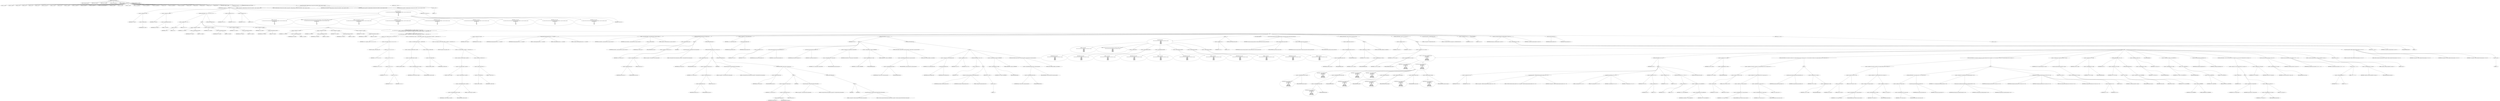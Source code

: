 digraph hostapd_notif_assoc {  
"1000131" [label = "(METHOD,hostapd_notif_assoc)" ]
"1000132" [label = "(PARAM,hostapd_data *hapd)" ]
"1000133" [label = "(PARAM,const u8 *addr)" ]
"1000134" [label = "(PARAM,const u8 *req_ies)" ]
"1000135" [label = "(PARAM,size_t req_ies_len)" ]
"1000136" [label = "(PARAM,int reassoc)" ]
"1000137" [label = "(BLOCK,,)" ]
"1000138" [label = "(LOCAL,v8: __int64)" ]
"1000139" [label = "(LOCAL,v9: __int64)" ]
"1000140" [label = "(LOCAL,v12: u8)" ]
"1000141" [label = "(LOCAL,v13: u8)" ]
"1000142" [label = "(LOCAL,v14: u8)" ]
"1000143" [label = "(LOCAL,v15: u8)" ]
"1000144" [label = "(LOCAL,v16: const u8 *)" ]
"1000145" [label = "(LOCAL,v17: size_t)" ]
"1000146" [label = "(LOCAL,v18: int)" ]
"1000147" [label = "(LOCAL,v19: __int64)" ]
"1000148" [label = "(LOCAL,v21: sta_info *)" ]
"1000149" [label = "(LOCAL,v22: sta_info *)" ]
"1000150" [label = "(LOCAL,v23: sta_info *)" ]
"1000151" [label = "(LOCAL,v24: wpa_state_machine *)" ]
"1000152" [label = "(LOCAL,v25: __int64)" ]
"1000153" [label = "(LOCAL,v26: __int64)" ]
"1000154" [label = "(LOCAL,v27: __int64)" ]
"1000155" [label = "(LOCAL,v28: unsigned int)" ]
"1000156" [label = "(LOCAL,v29: unsigned int)" ]
"1000157" [label = "(LOCAL,v30: unsigned int)" ]
"1000158" [label = "(LOCAL,v31: int)" ]
"1000159" [label = "(LOCAL,v32: unsigned int)" ]
"1000160" [label = "(LOCAL,v33: wpa_event)" ]
"1000161" [label = "(LOCAL,v34: u32)" ]
"1000162" [label = "(LOCAL,v35: int)" ]
"1000163" [label = "(LOCAL,v36: u32)" ]
"1000164" [label = "(LOCAL,v37: u8 *)" ]
"1000165" [label = "(LOCAL,v38: int)" ]
"1000166" [label = "(LOCAL,elems: ieee802_11_elems)" ]
"1000167" [label = "(LOCAL,eid: u8 [ 1112 ])" ]
"1000168" [label = "(CONTROL_STRUCTURE,if ( addr ),if ( addr ))" ]
"1000169" [label = "(IDENTIFIER,addr,if ( addr ))" ]
"1000170" [label = "(BLOCK,,)" ]
"1000171" [label = "(<operator>.assignment,v8 = *addr)" ]
"1000172" [label = "(IDENTIFIER,v8,v8 = *addr)" ]
"1000173" [label = "(<operator>.indirection,*addr)" ]
"1000174" [label = "(IDENTIFIER,addr,v8 = *addr)" ]
"1000175" [label = "(<operator>.assignment,v9 = addr[1])" ]
"1000176" [label = "(IDENTIFIER,v9,v9 = addr[1])" ]
"1000177" [label = "(<operator>.indirectIndexAccess,addr[1])" ]
"1000178" [label = "(IDENTIFIER,addr,v9 = addr[1])" ]
"1000179" [label = "(LITERAL,1,v9 = addr[1])" ]
"1000180" [label = "(CONTROL_STRUCTURE,if ( (v8 & 1) != 0 ),if ( (v8 & 1) != 0 ))" ]
"1000181" [label = "(<operator>.notEquals,(v8 & 1) != 0)" ]
"1000182" [label = "(<operator>.and,v8 & 1)" ]
"1000183" [label = "(IDENTIFIER,v8,v8 & 1)" ]
"1000184" [label = "(LITERAL,1,v8 & 1)" ]
"1000185" [label = "(LITERAL,0,(v8 & 1) != 0)" ]
"1000186" [label = "(BLOCK,,)" ]
"1000187" [label = "(<operator>.assignment,v12 = addr[2])" ]
"1000188" [label = "(IDENTIFIER,v12,v12 = addr[2])" ]
"1000189" [label = "(<operator>.indirectIndexAccess,addr[2])" ]
"1000190" [label = "(IDENTIFIER,addr,v12 = addr[2])" ]
"1000191" [label = "(LITERAL,2,v12 = addr[2])" ]
"1000192" [label = "(<operator>.assignment,v13 = addr[3])" ]
"1000193" [label = "(IDENTIFIER,v13,v13 = addr[3])" ]
"1000194" [label = "(<operator>.indirectIndexAccess,addr[3])" ]
"1000195" [label = "(IDENTIFIER,addr,v13 = addr[3])" ]
"1000196" [label = "(LITERAL,3,v13 = addr[3])" ]
"1000197" [label = "(<operator>.assignment,v14 = addr[4])" ]
"1000198" [label = "(IDENTIFIER,v14,v14 = addr[4])" ]
"1000199" [label = "(<operator>.indirectIndexAccess,addr[4])" ]
"1000200" [label = "(IDENTIFIER,addr,v14 = addr[4])" ]
"1000201" [label = "(LITERAL,4,v14 = addr[4])" ]
"1000202" [label = "(<operator>.assignment,v15 = addr[5])" ]
"1000203" [label = "(IDENTIFIER,v15,v15 = addr[5])" ]
"1000204" [label = "(<operator>.indirectIndexAccess,addr[5])" ]
"1000205" [label = "(IDENTIFIER,addr,v15 = addr[5])" ]
"1000206" [label = "(LITERAL,5,v15 = addr[5])" ]
"1000207" [label = "(CONTROL_STRUCTURE,else,else)" ]
"1000208" [label = "(BLOCK,,)" ]
"1000209" [label = "(<operator>.assignment,v12 = addr[2])" ]
"1000210" [label = "(IDENTIFIER,v12,v12 = addr[2])" ]
"1000211" [label = "(<operator>.indirectIndexAccess,addr[2])" ]
"1000212" [label = "(IDENTIFIER,addr,v12 = addr[2])" ]
"1000213" [label = "(LITERAL,2,v12 = addr[2])" ]
"1000214" [label = "(<operator>.assignment,v13 = addr[3])" ]
"1000215" [label = "(IDENTIFIER,v13,v13 = addr[3])" ]
"1000216" [label = "(<operator>.indirectIndexAccess,addr[3])" ]
"1000217" [label = "(IDENTIFIER,addr,v13 = addr[3])" ]
"1000218" [label = "(LITERAL,3,v13 = addr[3])" ]
"1000219" [label = "(<operator>.assignment,v14 = addr[4])" ]
"1000220" [label = "(IDENTIFIER,v14,v14 = addr[4])" ]
"1000221" [label = "(<operator>.indirectIndexAccess,addr[4])" ]
"1000222" [label = "(IDENTIFIER,addr,v14 = addr[4])" ]
"1000223" [label = "(LITERAL,4,v14 = addr[4])" ]
"1000224" [label = "(<operator>.assignment,v15 = addr[5])" ]
"1000225" [label = "(IDENTIFIER,v15,v15 = addr[5])" ]
"1000226" [label = "(<operator>.indirectIndexAccess,addr[5])" ]
"1000227" [label = "(IDENTIFIER,addr,v15 = addr[5])" ]
"1000228" [label = "(LITERAL,5,v15 = addr[5])" ]
"1000229" [label = "(CONTROL_STRUCTURE,if ( v15 | (unsigned __int8)(v14 | v8 | v9 | v13 | v12)\n        && *(_DWORD *)hapd->own_addr ^ *(_DWORD *)addr | (unsigned __int16)(*(_WORD *)&hapd->own_addr[4] ^ *((_WORD *)addr + 2)) ),if ( v15 | (unsigned __int8)(v14 | v8 | v9 | v13 | v12)\n        && *(_DWORD *)hapd->own_addr ^ *(_DWORD *)addr | (unsigned __int16)(*(_WORD *)&hapd->own_addr[4] ^ *((_WORD *)addr + 2)) ))" ]
"1000230" [label = "(<operator>.logicalAnd,v15 | (unsigned __int8)(v14 | v8 | v9 | v13 | v12)\n        && *(_DWORD *)hapd->own_addr ^ *(_DWORD *)addr | (unsigned __int16)(*(_WORD *)&hapd->own_addr[4] ^ *((_WORD *)addr + 2)))" ]
"1000231" [label = "(<operator>.or,v15 | (unsigned __int8)(v14 | v8 | v9 | v13 | v12))" ]
"1000232" [label = "(IDENTIFIER,v15,v15 | (unsigned __int8)(v14 | v8 | v9 | v13 | v12))" ]
"1000233" [label = "(<operator>.cast,(unsigned __int8)(v14 | v8 | v9 | v13 | v12))" ]
"1000234" [label = "(UNKNOWN,unsigned __int8,unsigned __int8)" ]
"1000235" [label = "(<operator>.or,v14 | v8 | v9 | v13 | v12)" ]
"1000236" [label = "(IDENTIFIER,v14,v14 | v8 | v9 | v13 | v12)" ]
"1000237" [label = "(<operator>.or,v8 | v9 | v13 | v12)" ]
"1000238" [label = "(IDENTIFIER,v8,v8 | v9 | v13 | v12)" ]
"1000239" [label = "(<operator>.or,v9 | v13 | v12)" ]
"1000240" [label = "(IDENTIFIER,v9,v9 | v13 | v12)" ]
"1000241" [label = "(<operator>.or,v13 | v12)" ]
"1000242" [label = "(IDENTIFIER,v13,v13 | v12)" ]
"1000243" [label = "(IDENTIFIER,v12,v13 | v12)" ]
"1000244" [label = "(<operator>.or,*(_DWORD *)hapd->own_addr ^ *(_DWORD *)addr | (unsigned __int16)(*(_WORD *)&hapd->own_addr[4] ^ *((_WORD *)addr + 2)))" ]
"1000245" [label = "(<operator>.or,*(_DWORD *)hapd->own_addr ^ *(_DWORD *)addr)" ]
"1000246" [label = "(<operator>.indirection,*(_DWORD *)hapd->own_addr)" ]
"1000247" [label = "(<operator>.cast,(_DWORD *)hapd->own_addr)" ]
"1000248" [label = "(UNKNOWN,_DWORD *,_DWORD *)" ]
"1000249" [label = "(<operator>.indirectFieldAccess,hapd->own_addr)" ]
"1000250" [label = "(IDENTIFIER,hapd,(_DWORD *)hapd->own_addr)" ]
"1000251" [label = "(FIELD_IDENTIFIER,own_addr,own_addr)" ]
"1000252" [label = "(<operator>.indirection,*(_DWORD *)addr)" ]
"1000253" [label = "(<operator>.cast,(_DWORD *)addr)" ]
"1000254" [label = "(UNKNOWN,_DWORD *,_DWORD *)" ]
"1000255" [label = "(IDENTIFIER,addr,(_DWORD *)addr)" ]
"1000256" [label = "(<operator>.cast,(unsigned __int16)(*(_WORD *)&hapd->own_addr[4] ^ *((_WORD *)addr + 2)))" ]
"1000257" [label = "(UNKNOWN,unsigned __int16,unsigned __int16)" ]
"1000258" [label = "(<operator>.or,*(_WORD *)&hapd->own_addr[4] ^ *((_WORD *)addr + 2))" ]
"1000259" [label = "(<operator>.indirection,*(_WORD *)&hapd->own_addr[4])" ]
"1000260" [label = "(<operator>.cast,(_WORD *)&hapd->own_addr[4])" ]
"1000261" [label = "(UNKNOWN,_WORD *,_WORD *)" ]
"1000262" [label = "(<operator>.addressOf,&hapd->own_addr[4])" ]
"1000263" [label = "(<operator>.indirectIndexAccess,hapd->own_addr[4])" ]
"1000264" [label = "(<operator>.indirectFieldAccess,hapd->own_addr)" ]
"1000265" [label = "(IDENTIFIER,hapd,(_WORD *)&hapd->own_addr[4])" ]
"1000266" [label = "(FIELD_IDENTIFIER,own_addr,own_addr)" ]
"1000267" [label = "(LITERAL,4,(_WORD *)&hapd->own_addr[4])" ]
"1000268" [label = "(<operator>.indirection,*((_WORD *)addr + 2))" ]
"1000269" [label = "(<operator>.addition,(_WORD *)addr + 2)" ]
"1000270" [label = "(<operator>.cast,(_WORD *)addr)" ]
"1000271" [label = "(UNKNOWN,_WORD *,_WORD *)" ]
"1000272" [label = "(IDENTIFIER,addr,(_WORD *)addr)" ]
"1000273" [label = "(LITERAL,2,(_WORD *)addr + 2)" ]
"1000274" [label = "(BLOCK,,)" ]
"1000275" [label = "(<operator>.assignment,v38 = reassoc)" ]
"1000276" [label = "(IDENTIFIER,v38,v38 = reassoc)" ]
"1000277" [label = "(IDENTIFIER,reassoc,v38 = reassoc)" ]
"1000278" [label = "(hostapd_logger,hostapd_logger(hapd, addr, 1u, 2, \"associated\"))" ]
"1000279" [label = "(IDENTIFIER,hapd,hostapd_logger(hapd, addr, 1u, 2, \"associated\"))" ]
"1000280" [label = "(IDENTIFIER,addr,hostapd_logger(hapd, addr, 1u, 2, \"associated\"))" ]
"1000281" [label = "(LITERAL,1u,hostapd_logger(hapd, addr, 1u, 2, \"associated\"))" ]
"1000282" [label = "(LITERAL,2,hostapd_logger(hapd, addr, 1u, 2, \"associated\"))" ]
"1000283" [label = "(LITERAL,\"associated\",hostapd_logger(hapd, addr, 1u, 2, \"associated\"))" ]
"1000284" [label = "(ieee802_11_parse_elems,ieee802_11_parse_elems(req_ies, req_ies_len, &elems, 0))" ]
"1000285" [label = "(IDENTIFIER,req_ies,ieee802_11_parse_elems(req_ies, req_ies_len, &elems, 0))" ]
"1000286" [label = "(IDENTIFIER,req_ies_len,ieee802_11_parse_elems(req_ies, req_ies_len, &elems, 0))" ]
"1000287" [label = "(<operator>.addressOf,&elems)" ]
"1000288" [label = "(IDENTIFIER,elems,ieee802_11_parse_elems(req_ies, req_ies_len, &elems, 0))" ]
"1000289" [label = "(LITERAL,0,ieee802_11_parse_elems(req_ies, req_ies_len, &elems, 0))" ]
"1000290" [label = "(CONTROL_STRUCTURE,if ( elems.wps_ie ),if ( elems.wps_ie ))" ]
"1000291" [label = "(<operator>.fieldAccess,elems.wps_ie)" ]
"1000292" [label = "(IDENTIFIER,elems,if ( elems.wps_ie ))" ]
"1000293" [label = "(FIELD_IDENTIFIER,wps_ie,wps_ie)" ]
"1000294" [label = "(BLOCK,,)" ]
"1000295" [label = "(<operator>.assignment,v16 = elems.wps_ie - 2)" ]
"1000296" [label = "(IDENTIFIER,v16,v16 = elems.wps_ie - 2)" ]
"1000297" [label = "(<operator>.subtraction,elems.wps_ie - 2)" ]
"1000298" [label = "(<operator>.fieldAccess,elems.wps_ie)" ]
"1000299" [label = "(IDENTIFIER,elems,elems.wps_ie - 2)" ]
"1000300" [label = "(FIELD_IDENTIFIER,wps_ie,wps_ie)" ]
"1000301" [label = "(LITERAL,2,elems.wps_ie - 2)" ]
"1000302" [label = "(IDENTIFIER,L,)" ]
"1000303" [label = "(wpa_printf,wpa_printf(2, \"STA included WPS IE in (Re)AssocReq\"))" ]
"1000304" [label = "(LITERAL,2,wpa_printf(2, \"STA included WPS IE in (Re)AssocReq\"))" ]
"1000305" [label = "(LITERAL,\"STA included WPS IE in (Re)AssocReq\",wpa_printf(2, \"STA included WPS IE in (Re)AssocReq\"))" ]
"1000306" [label = "(CONTROL_STRUCTURE,else,else)" ]
"1000307" [label = "(CONTROL_STRUCTURE,if ( elems.rsn_ie ),if ( elems.rsn_ie ))" ]
"1000308" [label = "(<operator>.fieldAccess,elems.rsn_ie)" ]
"1000309" [label = "(IDENTIFIER,elems,if ( elems.rsn_ie ))" ]
"1000310" [label = "(FIELD_IDENTIFIER,rsn_ie,rsn_ie)" ]
"1000311" [label = "(BLOCK,,)" ]
"1000312" [label = "(<operator>.assignment,v16 = elems.rsn_ie - 2)" ]
"1000313" [label = "(IDENTIFIER,v16,v16 = elems.rsn_ie - 2)" ]
"1000314" [label = "(<operator>.subtraction,elems.rsn_ie - 2)" ]
"1000315" [label = "(<operator>.fieldAccess,elems.rsn_ie)" ]
"1000316" [label = "(IDENTIFIER,elems,elems.rsn_ie - 2)" ]
"1000317" [label = "(FIELD_IDENTIFIER,rsn_ie,rsn_ie)" ]
"1000318" [label = "(LITERAL,2,elems.rsn_ie - 2)" ]
"1000319" [label = "(IDENTIFIER,L,)" ]
"1000320" [label = "(wpa_printf,wpa_printf(2, \"STA included RSN IE in (Re)AssocReq\"))" ]
"1000321" [label = "(LITERAL,2,wpa_printf(2, \"STA included RSN IE in (Re)AssocReq\"))" ]
"1000322" [label = "(LITERAL,\"STA included RSN IE in (Re)AssocReq\",wpa_printf(2, \"STA included RSN IE in (Re)AssocReq\"))" ]
"1000323" [label = "(CONTROL_STRUCTURE,else,else)" ]
"1000324" [label = "(CONTROL_STRUCTURE,if ( elems.wpa_ie ),if ( elems.wpa_ie ))" ]
"1000325" [label = "(<operator>.fieldAccess,elems.wpa_ie)" ]
"1000326" [label = "(IDENTIFIER,elems,if ( elems.wpa_ie ))" ]
"1000327" [label = "(FIELD_IDENTIFIER,wpa_ie,wpa_ie)" ]
"1000328" [label = "(BLOCK,,)" ]
"1000329" [label = "(<operator>.assignment,v16 = elems.wpa_ie - 2)" ]
"1000330" [label = "(IDENTIFIER,v16,v16 = elems.wpa_ie - 2)" ]
"1000331" [label = "(<operator>.subtraction,elems.wpa_ie - 2)" ]
"1000332" [label = "(<operator>.fieldAccess,elems.wpa_ie)" ]
"1000333" [label = "(IDENTIFIER,elems,elems.wpa_ie - 2)" ]
"1000334" [label = "(FIELD_IDENTIFIER,wpa_ie,wpa_ie)" ]
"1000335" [label = "(LITERAL,2,elems.wpa_ie - 2)" ]
"1000336" [label = "(IDENTIFIER,L,)" ]
"1000337" [label = "(wpa_printf,wpa_printf(2, \"STA included WPA IE in (Re)AssocReq\"))" ]
"1000338" [label = "(LITERAL,2,wpa_printf(2, \"STA included WPA IE in (Re)AssocReq\"))" ]
"1000339" [label = "(LITERAL,\"STA included WPA IE in (Re)AssocReq\",wpa_printf(2, \"STA included WPA IE in (Re)AssocReq\"))" ]
"1000340" [label = "(CONTROL_STRUCTURE,else,else)" ]
"1000341" [label = "(BLOCK,,)" ]
"1000342" [label = "(IDENTIFIER,L,)" ]
"1000343" [label = "(IDENTIFIER,L,)" ]
"1000344" [label = "(wpa_printf,wpa_printf(2, \"STA did not include WPS/RSN/WPA IE in (Re)AssocReq\"))" ]
"1000345" [label = "(LITERAL,2,wpa_printf(2, \"STA did not include WPS/RSN/WPA IE in (Re)AssocReq\"))" ]
"1000346" [label = "(LITERAL,\"STA did not include WPS/RSN/WPA IE in (Re)AssocReq\",wpa_printf(2, \"STA did not include WPS/RSN/WPA IE in (Re)AssocReq\"))" ]
"1000347" [label = "(<operator>.assignment,v21 = ap_get_sta(hapd, addr))" ]
"1000348" [label = "(IDENTIFIER,v21,v21 = ap_get_sta(hapd, addr))" ]
"1000349" [label = "(ap_get_sta,ap_get_sta(hapd, addr))" ]
"1000350" [label = "(IDENTIFIER,hapd,ap_get_sta(hapd, addr))" ]
"1000351" [label = "(IDENTIFIER,addr,ap_get_sta(hapd, addr))" ]
"1000352" [label = "(CONTROL_STRUCTURE,if ( v21 ),if ( v21 ))" ]
"1000353" [label = "(IDENTIFIER,v21,if ( v21 ))" ]
"1000354" [label = "(BLOCK,,)" ]
"1000355" [label = "(<operator>.assignment,v22 = v21)" ]
"1000356" [label = "(IDENTIFIER,v22,v22 = v21)" ]
"1000357" [label = "(IDENTIFIER,v21,v22 = v21)" ]
"1000358" [label = "(ap_sta_no_session_timeout,ap_sta_no_session_timeout(hapd, v21))" ]
"1000359" [label = "(IDENTIFIER,hapd,ap_sta_no_session_timeout(hapd, v21))" ]
"1000360" [label = "(IDENTIFIER,v21,ap_sta_no_session_timeout(hapd, v21))" ]
"1000361" [label = "(accounting_sta_stop,accounting_sta_stop(hapd, v22))" ]
"1000362" [label = "(IDENTIFIER,hapd,accounting_sta_stop(hapd, v22))" ]
"1000363" [label = "(IDENTIFIER,v22,accounting_sta_stop(hapd, v22))" ]
"1000364" [label = "(<operator>.assignment,v22->timeout_next = STA_NULLFUNC)" ]
"1000365" [label = "(<operator>.indirectFieldAccess,v22->timeout_next)" ]
"1000366" [label = "(IDENTIFIER,v22,v22->timeout_next = STA_NULLFUNC)" ]
"1000367" [label = "(FIELD_IDENTIFIER,timeout_next,timeout_next)" ]
"1000368" [label = "(IDENTIFIER,STA_NULLFUNC,v22->timeout_next = STA_NULLFUNC)" ]
"1000369" [label = "(<operators>.assignmentAnd,v22->flags &= 0xFFFECFFF)" ]
"1000370" [label = "(<operator>.indirectFieldAccess,v22->flags)" ]
"1000371" [label = "(IDENTIFIER,v22,v22->flags &= 0xFFFECFFF)" ]
"1000372" [label = "(FIELD_IDENTIFIER,flags,flags)" ]
"1000373" [label = "(LITERAL,0xFFFECFFF,v22->flags &= 0xFFFECFFF)" ]
"1000374" [label = "(CONTROL_STRUCTURE,if ( hapd->iface->drv_max_acl_mac_addrs ),if ( hapd->iface->drv_max_acl_mac_addrs ))" ]
"1000375" [label = "(<operator>.indirectFieldAccess,hapd->iface->drv_max_acl_mac_addrs)" ]
"1000376" [label = "(<operator>.indirectFieldAccess,hapd->iface)" ]
"1000377" [label = "(IDENTIFIER,hapd,if ( hapd->iface->drv_max_acl_mac_addrs ))" ]
"1000378" [label = "(FIELD_IDENTIFIER,iface,iface)" ]
"1000379" [label = "(FIELD_IDENTIFIER,drv_max_acl_mac_addrs,drv_max_acl_mac_addrs)" ]
"1000380" [label = "(CONTROL_STRUCTURE,goto LABEL_23;,goto LABEL_23;)" ]
"1000381" [label = "(CONTROL_STRUCTURE,else,else)" ]
"1000382" [label = "(BLOCK,,)" ]
"1000383" [label = "(<operator>.assignment,v23 = ap_sta_add(hapd, addr))" ]
"1000384" [label = "(IDENTIFIER,v23,v23 = ap_sta_add(hapd, addr))" ]
"1000385" [label = "(ap_sta_add,ap_sta_add(hapd, addr))" ]
"1000386" [label = "(IDENTIFIER,hapd,ap_sta_add(hapd, addr))" ]
"1000387" [label = "(IDENTIFIER,addr,ap_sta_add(hapd, addr))" ]
"1000388" [label = "(<operator>.assignment,v22 = v23)" ]
"1000389" [label = "(IDENTIFIER,v22,v22 = v23)" ]
"1000390" [label = "(IDENTIFIER,v23,v22 = v23)" ]
"1000391" [label = "(CONTROL_STRUCTURE,if ( !v23 ),if ( !v23 ))" ]
"1000392" [label = "(<operator>.logicalNot,!v23)" ]
"1000393" [label = "(IDENTIFIER,v23,!v23)" ]
"1000394" [label = "(BLOCK,,)" ]
"1000395" [label = "(hostapd_drv_sta_disassoc,hostapd_drv_sta_disassoc(hapd, addr, 5))" ]
"1000396" [label = "(IDENTIFIER,hapd,hostapd_drv_sta_disassoc(hapd, addr, 5))" ]
"1000397" [label = "(IDENTIFIER,addr,hostapd_drv_sta_disassoc(hapd, addr, 5))" ]
"1000398" [label = "(LITERAL,5,hostapd_drv_sta_disassoc(hapd, addr, 5))" ]
"1000399" [label = "(RETURN,return -1;,return -1;)" ]
"1000400" [label = "(<operator>.minus,-1)" ]
"1000401" [label = "(LITERAL,1,-1)" ]
"1000402" [label = "(<operators>.assignmentAnd,v23->flags &= 0xFFFECFFF)" ]
"1000403" [label = "(<operator>.indirectFieldAccess,v23->flags)" ]
"1000404" [label = "(IDENTIFIER,v23,v23->flags &= 0xFFFECFFF)" ]
"1000405" [label = "(FIELD_IDENTIFIER,flags,flags)" ]
"1000406" [label = "(LITERAL,0xFFFECFFF,v23->flags &= 0xFFFECFFF)" ]
"1000407" [label = "(CONTROL_STRUCTURE,if ( hapd->iface->drv_max_acl_mac_addrs ),if ( hapd->iface->drv_max_acl_mac_addrs ))" ]
"1000408" [label = "(<operator>.indirectFieldAccess,hapd->iface->drv_max_acl_mac_addrs)" ]
"1000409" [label = "(<operator>.indirectFieldAccess,hapd->iface)" ]
"1000410" [label = "(IDENTIFIER,hapd,if ( hapd->iface->drv_max_acl_mac_addrs ))" ]
"1000411" [label = "(FIELD_IDENTIFIER,iface,iface)" ]
"1000412" [label = "(FIELD_IDENTIFIER,drv_max_acl_mac_addrs,drv_max_acl_mac_addrs)" ]
"1000413" [label = "(CONTROL_STRUCTURE,goto LABEL_23;,goto LABEL_23;)" ]
"1000414" [label = "(BLOCK,,)" ]
"1000415" [label = "(wpa_printf,wpa_printf(\n            3,\n            \"STA %02x:%02x:%02x:%02x:%02x:%02x not allowed to connect\",\n            *addr,\n            addr[1],\n            addr[2],\n            addr[3],\n            addr[4],\n            addr[5]))" ]
"1000416" [label = "(LITERAL,3,wpa_printf(\n            3,\n            \"STA %02x:%02x:%02x:%02x:%02x:%02x not allowed to connect\",\n            *addr,\n            addr[1],\n            addr[2],\n            addr[3],\n            addr[4],\n            addr[5]))" ]
"1000417" [label = "(LITERAL,\"STA %02x:%02x:%02x:%02x:%02x:%02x not allowed to connect\",wpa_printf(\n            3,\n            \"STA %02x:%02x:%02x:%02x:%02x:%02x not allowed to connect\",\n            *addr,\n            addr[1],\n            addr[2],\n            addr[3],\n            addr[4],\n            addr[5]))" ]
"1000418" [label = "(<operator>.indirection,*addr)" ]
"1000419" [label = "(IDENTIFIER,addr,wpa_printf(\n            3,\n            \"STA %02x:%02x:%02x:%02x:%02x:%02x not allowed to connect\",\n            *addr,\n            addr[1],\n            addr[2],\n            addr[3],\n            addr[4],\n            addr[5]))" ]
"1000420" [label = "(<operator>.indirectIndexAccess,addr[1])" ]
"1000421" [label = "(IDENTIFIER,addr,wpa_printf(\n            3,\n            \"STA %02x:%02x:%02x:%02x:%02x:%02x not allowed to connect\",\n            *addr,\n            addr[1],\n            addr[2],\n            addr[3],\n            addr[4],\n            addr[5]))" ]
"1000422" [label = "(LITERAL,1,wpa_printf(\n            3,\n            \"STA %02x:%02x:%02x:%02x:%02x:%02x not allowed to connect\",\n            *addr,\n            addr[1],\n            addr[2],\n            addr[3],\n            addr[4],\n            addr[5]))" ]
"1000423" [label = "(<operator>.indirectIndexAccess,addr[2])" ]
"1000424" [label = "(IDENTIFIER,addr,wpa_printf(\n            3,\n            \"STA %02x:%02x:%02x:%02x:%02x:%02x not allowed to connect\",\n            *addr,\n            addr[1],\n            addr[2],\n            addr[3],\n            addr[4],\n            addr[5]))" ]
"1000425" [label = "(LITERAL,2,wpa_printf(\n            3,\n            \"STA %02x:%02x:%02x:%02x:%02x:%02x not allowed to connect\",\n            *addr,\n            addr[1],\n            addr[2],\n            addr[3],\n            addr[4],\n            addr[5]))" ]
"1000426" [label = "(<operator>.indirectIndexAccess,addr[3])" ]
"1000427" [label = "(IDENTIFIER,addr,wpa_printf(\n            3,\n            \"STA %02x:%02x:%02x:%02x:%02x:%02x not allowed to connect\",\n            *addr,\n            addr[1],\n            addr[2],\n            addr[3],\n            addr[4],\n            addr[5]))" ]
"1000428" [label = "(LITERAL,3,wpa_printf(\n            3,\n            \"STA %02x:%02x:%02x:%02x:%02x:%02x not allowed to connect\",\n            *addr,\n            addr[1],\n            addr[2],\n            addr[3],\n            addr[4],\n            addr[5]))" ]
"1000429" [label = "(<operator>.indirectIndexAccess,addr[4])" ]
"1000430" [label = "(IDENTIFIER,addr,wpa_printf(\n            3,\n            \"STA %02x:%02x:%02x:%02x:%02x:%02x not allowed to connect\",\n            *addr,\n            addr[1],\n            addr[2],\n            addr[3],\n            addr[4],\n            addr[5]))" ]
"1000431" [label = "(LITERAL,4,wpa_printf(\n            3,\n            \"STA %02x:%02x:%02x:%02x:%02x:%02x not allowed to connect\",\n            *addr,\n            addr[1],\n            addr[2],\n            addr[3],\n            addr[4],\n            addr[5]))" ]
"1000432" [label = "(<operator>.indirectIndexAccess,addr[5])" ]
"1000433" [label = "(IDENTIFIER,addr,wpa_printf(\n            3,\n            \"STA %02x:%02x:%02x:%02x:%02x:%02x not allowed to connect\",\n            *addr,\n            addr[1],\n            addr[2],\n            addr[3],\n            addr[4],\n            addr[5]))" ]
"1000434" [label = "(LITERAL,5,wpa_printf(\n            3,\n            \"STA %02x:%02x:%02x:%02x:%02x:%02x not allowed to connect\",\n            *addr,\n            addr[1],\n            addr[2],\n            addr[3],\n            addr[4],\n            addr[5]))" ]
"1000435" [label = "(<operator>.assignment,v31 = 1)" ]
"1000436" [label = "(IDENTIFIER,v31,v31 = 1)" ]
"1000437" [label = "(LITERAL,1,v31 = 1)" ]
"1000438" [label = "(CONTROL_STRUCTURE,goto fail;,goto fail;)" ]
"1000439" [label = "(JUMP_TARGET,LABEL_23)" ]
"1000440" [label = "(ap_copy_sta_supp_op_classes,ap_copy_sta_supp_op_classes(v22, elems.supp_op_classes, elems.supp_op_classes_len))" ]
"1000441" [label = "(IDENTIFIER,v22,ap_copy_sta_supp_op_classes(v22, elems.supp_op_classes, elems.supp_op_classes_len))" ]
"1000442" [label = "(<operator>.fieldAccess,elems.supp_op_classes)" ]
"1000443" [label = "(IDENTIFIER,elems,ap_copy_sta_supp_op_classes(v22, elems.supp_op_classes, elems.supp_op_classes_len))" ]
"1000444" [label = "(FIELD_IDENTIFIER,supp_op_classes,supp_op_classes)" ]
"1000445" [label = "(<operator>.fieldAccess,elems.supp_op_classes_len)" ]
"1000446" [label = "(IDENTIFIER,elems,ap_copy_sta_supp_op_classes(v22, elems.supp_op_classes, elems.supp_op_classes_len))" ]
"1000447" [label = "(FIELD_IDENTIFIER,supp_op_classes_len,supp_op_classes_len)" ]
"1000448" [label = "(CONTROL_STRUCTURE,if ( !hapd->conf->wpa ),if ( !hapd->conf->wpa ))" ]
"1000449" [label = "(<operator>.logicalNot,!hapd->conf->wpa)" ]
"1000450" [label = "(<operator>.indirectFieldAccess,hapd->conf->wpa)" ]
"1000451" [label = "(<operator>.indirectFieldAccess,hapd->conf)" ]
"1000452" [label = "(IDENTIFIER,hapd,!hapd->conf->wpa)" ]
"1000453" [label = "(FIELD_IDENTIFIER,conf,conf)" ]
"1000454" [label = "(FIELD_IDENTIFIER,wpa,wpa)" ]
"1000455" [label = "(BLOCK,,)" ]
"1000456" [label = "(<operator>.assignment,v32 = v22->flags)" ]
"1000457" [label = "(IDENTIFIER,v32,v32 = v22->flags)" ]
"1000458" [label = "(<operator>.indirectFieldAccess,v22->flags)" ]
"1000459" [label = "(IDENTIFIER,v22,v32 = v22->flags)" ]
"1000460" [label = "(FIELD_IDENTIFIER,flags,flags)" ]
"1000461" [label = "(CONTROL_STRUCTURE,goto LABEL_32;,goto LABEL_32;)" ]
"1000462" [label = "(CONTROL_STRUCTURE,if ( v16 && v17 ),if ( v16 && v17 ))" ]
"1000463" [label = "(<operator>.logicalAnd,v16 && v17)" ]
"1000464" [label = "(IDENTIFIER,v16,v16 && v17)" ]
"1000465" [label = "(IDENTIFIER,v17,v16 && v17)" ]
"1000466" [label = "(BLOCK,,)" ]
"1000467" [label = "(<operator>.assignment,v24 = v22->wpa_sm)" ]
"1000468" [label = "(IDENTIFIER,v24,v24 = v22->wpa_sm)" ]
"1000469" [label = "(<operator>.indirectFieldAccess,v22->wpa_sm)" ]
"1000470" [label = "(IDENTIFIER,v22,v24 = v22->wpa_sm)" ]
"1000471" [label = "(FIELD_IDENTIFIER,wpa_sm,wpa_sm)" ]
"1000472" [label = "(BLOCK,,)" ]
"1000473" [label = "(<operator>.assignment,v28 = wpa_validate_wpa_ie(\n                    hapd->wpa_auth,\n                    v24,\n                    hapd->iface->freq,\n                    v16,\n                    v17,\n                    elems.mdie,\n                    elems.mdie_len,\n                    elems.owe_dh,\n                    elems.owe_dh_len))" ]
"1000474" [label = "(IDENTIFIER,v28,v28 = wpa_validate_wpa_ie(\n                    hapd->wpa_auth,\n                    v24,\n                    hapd->iface->freq,\n                    v16,\n                    v17,\n                    elems.mdie,\n                    elems.mdie_len,\n                    elems.owe_dh,\n                    elems.owe_dh_len))" ]
"1000475" [label = "(wpa_validate_wpa_ie,wpa_validate_wpa_ie(\n                    hapd->wpa_auth,\n                    v24,\n                    hapd->iface->freq,\n                    v16,\n                    v17,\n                    elems.mdie,\n                    elems.mdie_len,\n                    elems.owe_dh,\n                    elems.owe_dh_len))" ]
"1000476" [label = "(<operator>.indirectFieldAccess,hapd->wpa_auth)" ]
"1000477" [label = "(IDENTIFIER,hapd,wpa_validate_wpa_ie(\n                    hapd->wpa_auth,\n                    v24,\n                    hapd->iface->freq,\n                    v16,\n                    v17,\n                    elems.mdie,\n                    elems.mdie_len,\n                    elems.owe_dh,\n                    elems.owe_dh_len))" ]
"1000478" [label = "(FIELD_IDENTIFIER,wpa_auth,wpa_auth)" ]
"1000479" [label = "(IDENTIFIER,v24,wpa_validate_wpa_ie(\n                    hapd->wpa_auth,\n                    v24,\n                    hapd->iface->freq,\n                    v16,\n                    v17,\n                    elems.mdie,\n                    elems.mdie_len,\n                    elems.owe_dh,\n                    elems.owe_dh_len))" ]
"1000480" [label = "(<operator>.indirectFieldAccess,hapd->iface->freq)" ]
"1000481" [label = "(<operator>.indirectFieldAccess,hapd->iface)" ]
"1000482" [label = "(IDENTIFIER,hapd,wpa_validate_wpa_ie(\n                    hapd->wpa_auth,\n                    v24,\n                    hapd->iface->freq,\n                    v16,\n                    v17,\n                    elems.mdie,\n                    elems.mdie_len,\n                    elems.owe_dh,\n                    elems.owe_dh_len))" ]
"1000483" [label = "(FIELD_IDENTIFIER,iface,iface)" ]
"1000484" [label = "(FIELD_IDENTIFIER,freq,freq)" ]
"1000485" [label = "(IDENTIFIER,v16,wpa_validate_wpa_ie(\n                    hapd->wpa_auth,\n                    v24,\n                    hapd->iface->freq,\n                    v16,\n                    v17,\n                    elems.mdie,\n                    elems.mdie_len,\n                    elems.owe_dh,\n                    elems.owe_dh_len))" ]
"1000486" [label = "(IDENTIFIER,v17,wpa_validate_wpa_ie(\n                    hapd->wpa_auth,\n                    v24,\n                    hapd->iface->freq,\n                    v16,\n                    v17,\n                    elems.mdie,\n                    elems.mdie_len,\n                    elems.owe_dh,\n                    elems.owe_dh_len))" ]
"1000487" [label = "(<operator>.fieldAccess,elems.mdie)" ]
"1000488" [label = "(IDENTIFIER,elems,wpa_validate_wpa_ie(\n                    hapd->wpa_auth,\n                    v24,\n                    hapd->iface->freq,\n                    v16,\n                    v17,\n                    elems.mdie,\n                    elems.mdie_len,\n                    elems.owe_dh,\n                    elems.owe_dh_len))" ]
"1000489" [label = "(FIELD_IDENTIFIER,mdie,mdie)" ]
"1000490" [label = "(<operator>.fieldAccess,elems.mdie_len)" ]
"1000491" [label = "(IDENTIFIER,elems,wpa_validate_wpa_ie(\n                    hapd->wpa_auth,\n                    v24,\n                    hapd->iface->freq,\n                    v16,\n                    v17,\n                    elems.mdie,\n                    elems.mdie_len,\n                    elems.owe_dh,\n                    elems.owe_dh_len))" ]
"1000492" [label = "(FIELD_IDENTIFIER,mdie_len,mdie_len)" ]
"1000493" [label = "(<operator>.fieldAccess,elems.owe_dh)" ]
"1000494" [label = "(IDENTIFIER,elems,wpa_validate_wpa_ie(\n                    hapd->wpa_auth,\n                    v24,\n                    hapd->iface->freq,\n                    v16,\n                    v17,\n                    elems.mdie,\n                    elems.mdie_len,\n                    elems.owe_dh,\n                    elems.owe_dh_len))" ]
"1000495" [label = "(FIELD_IDENTIFIER,owe_dh,owe_dh)" ]
"1000496" [label = "(<operator>.fieldAccess,elems.owe_dh_len)" ]
"1000497" [label = "(IDENTIFIER,elems,wpa_validate_wpa_ie(\n                    hapd->wpa_auth,\n                    v24,\n                    hapd->iface->freq,\n                    v16,\n                    v17,\n                    elems.mdie,\n                    elems.mdie_len,\n                    elems.owe_dh,\n                    elems.owe_dh_len))" ]
"1000498" [label = "(FIELD_IDENTIFIER,owe_dh_len,owe_dh_len)" ]
"1000499" [label = "(CONTROL_STRUCTURE,if ( v28 ),if ( v28 ))" ]
"1000500" [label = "(IDENTIFIER,v28,if ( v28 ))" ]
"1000501" [label = "(BLOCK,,)" ]
"1000502" [label = "(<operator>.assignment,v29 = v28)" ]
"1000503" [label = "(IDENTIFIER,v29,v29 = v28)" ]
"1000504" [label = "(IDENTIFIER,v28,v29 = v28)" ]
"1000505" [label = "(wpa_printf,wpa_printf(2, \"WPA/RSN information element rejected? (res %u)\", v28))" ]
"1000506" [label = "(LITERAL,2,wpa_printf(2, \"WPA/RSN information element rejected? (res %u)\", v28))" ]
"1000507" [label = "(LITERAL,\"WPA/RSN information element rejected? (res %u)\",wpa_printf(2, \"WPA/RSN information element rejected? (res %u)\", v28))" ]
"1000508" [label = "(IDENTIFIER,v28,wpa_printf(2, \"WPA/RSN information element rejected? (res %u)\", v28))" ]
"1000509" [label = "(wpa_hexdump,wpa_hexdump(2, \"IE\", v16, v17))" ]
"1000510" [label = "(LITERAL,2,wpa_hexdump(2, \"IE\", v16, v17))" ]
"1000511" [label = "(LITERAL,\"IE\",wpa_hexdump(2, \"IE\", v16, v17))" ]
"1000512" [label = "(IDENTIFIER,v16,wpa_hexdump(2, \"IE\", v16, v17))" ]
"1000513" [label = "(IDENTIFIER,v17,wpa_hexdump(2, \"IE\", v16, v17))" ]
"1000514" [label = "(<operator>.assignment,v30 = v29 - 2)" ]
"1000515" [label = "(IDENTIFIER,v30,v30 = v29 - 2)" ]
"1000516" [label = "(<operator>.subtraction,v29 - 2)" ]
"1000517" [label = "(IDENTIFIER,v29,v29 - 2)" ]
"1000518" [label = "(LITERAL,2,v29 - 2)" ]
"1000519" [label = "(<operator>.assignment,v31 = 13)" ]
"1000520" [label = "(IDENTIFIER,v31,v31 = 13)" ]
"1000521" [label = "(LITERAL,13,v31 = 13)" ]
"1000522" [label = "(CONTROL_STRUCTURE,if ( v30 < 7 ),if ( v30 < 7 ))" ]
"1000523" [label = "(<operator>.lessThan,v30 < 7)" ]
"1000524" [label = "(IDENTIFIER,v30,v30 < 7)" ]
"1000525" [label = "(LITERAL,7,v30 < 7)" ]
"1000526" [label = "(<operator>.assignment,v31 = dword_48BA80[v30])" ]
"1000527" [label = "(IDENTIFIER,v31,v31 = dword_48BA80[v30])" ]
"1000528" [label = "(<operator>.indirectIndexAccess,dword_48BA80[v30])" ]
"1000529" [label = "(IDENTIFIER,dword_48BA80,v31 = dword_48BA80[v30])" ]
"1000530" [label = "(IDENTIFIER,v30,v31 = dword_48BA80[v30])" ]
"1000531" [label = "(CONTROL_STRUCTURE,goto fail;,goto fail;)" ]
"1000532" [label = "(<operator>.assignment,v34 = v22->flags)" ]
"1000533" [label = "(IDENTIFIER,v34,v34 = v22->flags)" ]
"1000534" [label = "(<operator>.indirectFieldAccess,v22->flags)" ]
"1000535" [label = "(IDENTIFIER,v22,v34 = v22->flags)" ]
"1000536" [label = "(FIELD_IDENTIFIER,flags,flags)" ]
"1000537" [label = "(CONTROL_STRUCTURE,if ( (v34 & 0x402) == 1026 && !v22->sa_query_timed_out && v22->sa_query_count > 0 ),if ( (v34 & 0x402) == 1026 && !v22->sa_query_timed_out && v22->sa_query_count > 0 ))" ]
"1000538" [label = "(<operator>.logicalAnd,(v34 & 0x402) == 1026 && !v22->sa_query_timed_out && v22->sa_query_count > 0)" ]
"1000539" [label = "(<operator>.equals,(v34 & 0x402) == 1026)" ]
"1000540" [label = "(<operator>.and,v34 & 0x402)" ]
"1000541" [label = "(IDENTIFIER,v34,v34 & 0x402)" ]
"1000542" [label = "(LITERAL,0x402,v34 & 0x402)" ]
"1000543" [label = "(LITERAL,1026,(v34 & 0x402) == 1026)" ]
"1000544" [label = "(<operator>.logicalAnd,!v22->sa_query_timed_out && v22->sa_query_count > 0)" ]
"1000545" [label = "(<operator>.logicalNot,!v22->sa_query_timed_out)" ]
"1000546" [label = "(<operator>.indirectFieldAccess,v22->sa_query_timed_out)" ]
"1000547" [label = "(IDENTIFIER,v22,!v22->sa_query_timed_out)" ]
"1000548" [label = "(FIELD_IDENTIFIER,sa_query_timed_out,sa_query_timed_out)" ]
"1000549" [label = "(<operator>.greaterThan,v22->sa_query_count > 0)" ]
"1000550" [label = "(<operator>.indirectFieldAccess,v22->sa_query_count)" ]
"1000551" [label = "(IDENTIFIER,v22,v22->sa_query_count > 0)" ]
"1000552" [label = "(FIELD_IDENTIFIER,sa_query_count,sa_query_count)" ]
"1000553" [label = "(LITERAL,0,v22->sa_query_count > 0)" ]
"1000554" [label = "(BLOCK,,)" ]
"1000555" [label = "(ap_check_sa_query_timeout,ap_check_sa_query_timeout(hapd, v22))" ]
"1000556" [label = "(IDENTIFIER,hapd,ap_check_sa_query_timeout(hapd, v22))" ]
"1000557" [label = "(IDENTIFIER,v22,ap_check_sa_query_timeout(hapd, v22))" ]
"1000558" [label = "(<operator>.assignment,v34 = v22->flags)" ]
"1000559" [label = "(IDENTIFIER,v34,v34 = v22->flags)" ]
"1000560" [label = "(<operator>.indirectFieldAccess,v22->flags)" ]
"1000561" [label = "(IDENTIFIER,v22,v34 = v22->flags)" ]
"1000562" [label = "(FIELD_IDENTIFIER,flags,flags)" ]
"1000563" [label = "(CONTROL_STRUCTURE,if ( (v34 & 0x402) == 1026 && !v22->sa_query_timed_out && v22->auth_alg != 2 ),if ( (v34 & 0x402) == 1026 && !v22->sa_query_timed_out && v22->auth_alg != 2 ))" ]
"1000564" [label = "(<operator>.logicalAnd,(v34 & 0x402) == 1026 && !v22->sa_query_timed_out && v22->auth_alg != 2)" ]
"1000565" [label = "(<operator>.equals,(v34 & 0x402) == 1026)" ]
"1000566" [label = "(<operator>.and,v34 & 0x402)" ]
"1000567" [label = "(IDENTIFIER,v34,v34 & 0x402)" ]
"1000568" [label = "(LITERAL,0x402,v34 & 0x402)" ]
"1000569" [label = "(LITERAL,1026,(v34 & 0x402) == 1026)" ]
"1000570" [label = "(<operator>.logicalAnd,!v22->sa_query_timed_out && v22->auth_alg != 2)" ]
"1000571" [label = "(<operator>.logicalNot,!v22->sa_query_timed_out)" ]
"1000572" [label = "(<operator>.indirectFieldAccess,v22->sa_query_timed_out)" ]
"1000573" [label = "(IDENTIFIER,v22,!v22->sa_query_timed_out)" ]
"1000574" [label = "(FIELD_IDENTIFIER,sa_query_timed_out,sa_query_timed_out)" ]
"1000575" [label = "(<operator>.notEquals,v22->auth_alg != 2)" ]
"1000576" [label = "(<operator>.indirectFieldAccess,v22->auth_alg)" ]
"1000577" [label = "(IDENTIFIER,v22,v22->auth_alg != 2)" ]
"1000578" [label = "(FIELD_IDENTIFIER,auth_alg,auth_alg)" ]
"1000579" [label = "(LITERAL,2,v22->auth_alg != 2)" ]
"1000580" [label = "(BLOCK,,)" ]
"1000581" [label = "(CONTROL_STRUCTURE,if ( !v22->sa_query_count ),if ( !v22->sa_query_count ))" ]
"1000582" [label = "(<operator>.logicalNot,!v22->sa_query_count)" ]
"1000583" [label = "(<operator>.indirectFieldAccess,v22->sa_query_count)" ]
"1000584" [label = "(IDENTIFIER,v22,!v22->sa_query_count)" ]
"1000585" [label = "(FIELD_IDENTIFIER,sa_query_count,sa_query_count)" ]
"1000586" [label = "(ap_sta_start_sa_query,ap_sta_start_sa_query(hapd, v22))" ]
"1000587" [label = "(IDENTIFIER,hapd,ap_sta_start_sa_query(hapd, v22))" ]
"1000588" [label = "(IDENTIFIER,v22,ap_sta_start_sa_query(hapd, v22))" ]
"1000589" [label = "(<operator>.assignment,v37 = hostapd_eid_assoc_comeback_time(hapd, v22, eid))" ]
"1000590" [label = "(IDENTIFIER,v37,v37 = hostapd_eid_assoc_comeback_time(hapd, v22, eid))" ]
"1000591" [label = "(hostapd_eid_assoc_comeback_time,hostapd_eid_assoc_comeback_time(hapd, v22, eid))" ]
"1000592" [label = "(IDENTIFIER,hapd,hostapd_eid_assoc_comeback_time(hapd, v22, eid))" ]
"1000593" [label = "(IDENTIFIER,v22,hostapd_eid_assoc_comeback_time(hapd, v22, eid))" ]
"1000594" [label = "(IDENTIFIER,eid,hostapd_eid_assoc_comeback_time(hapd, v22, eid))" ]
"1000595" [label = "(hostapd_sta_assoc,hostapd_sta_assoc(hapd, addr, v38, 0x1Eu, eid, v37 - eid))" ]
"1000596" [label = "(IDENTIFIER,hapd,hostapd_sta_assoc(hapd, addr, v38, 0x1Eu, eid, v37 - eid))" ]
"1000597" [label = "(IDENTIFIER,addr,hostapd_sta_assoc(hapd, addr, v38, 0x1Eu, eid, v37 - eid))" ]
"1000598" [label = "(IDENTIFIER,v38,hostapd_sta_assoc(hapd, addr, v38, 0x1Eu, eid, v37 - eid))" ]
"1000599" [label = "(LITERAL,0x1Eu,hostapd_sta_assoc(hapd, addr, v38, 0x1Eu, eid, v37 - eid))" ]
"1000600" [label = "(IDENTIFIER,eid,hostapd_sta_assoc(hapd, addr, v38, 0x1Eu, eid, v37 - eid))" ]
"1000601" [label = "(<operator>.subtraction,v37 - eid)" ]
"1000602" [label = "(IDENTIFIER,v37,v37 - eid)" ]
"1000603" [label = "(IDENTIFIER,eid,v37 - eid)" ]
"1000604" [label = "(RETURN,return 0;,return 0;)" ]
"1000605" [label = "(LITERAL,0,return 0;)" ]
"1000606" [label = "(<operator>.assignment,v35 = wpa_auth_uses_mfp(v22->wpa_sm))" ]
"1000607" [label = "(IDENTIFIER,v35,v35 = wpa_auth_uses_mfp(v22->wpa_sm))" ]
"1000608" [label = "(wpa_auth_uses_mfp,wpa_auth_uses_mfp(v22->wpa_sm))" ]
"1000609" [label = "(<operator>.indirectFieldAccess,v22->wpa_sm)" ]
"1000610" [label = "(IDENTIFIER,v22,wpa_auth_uses_mfp(v22->wpa_sm))" ]
"1000611" [label = "(FIELD_IDENTIFIER,wpa_sm,wpa_sm)" ]
"1000612" [label = "(<operator>.assignment,v36 = v22->flags)" ]
"1000613" [label = "(IDENTIFIER,v36,v36 = v22->flags)" ]
"1000614" [label = "(<operator>.indirectFieldAccess,v22->flags)" ]
"1000615" [label = "(IDENTIFIER,v22,v36 = v22->flags)" ]
"1000616" [label = "(FIELD_IDENTIFIER,flags,flags)" ]
"1000617" [label = "(CONTROL_STRUCTURE,if ( v35 ),if ( v35 ))" ]
"1000618" [label = "(IDENTIFIER,v35,if ( v35 ))" ]
"1000619" [label = "(<operator>.assignment,v32 = v36 | 0x400)" ]
"1000620" [label = "(IDENTIFIER,v32,v32 = v36 | 0x400)" ]
"1000621" [label = "(<operator>.or,v36 | 0x400)" ]
"1000622" [label = "(IDENTIFIER,v36,v36 | 0x400)" ]
"1000623" [label = "(LITERAL,0x400,v36 | 0x400)" ]
"1000624" [label = "(CONTROL_STRUCTURE,else,else)" ]
"1000625" [label = "(<operator>.assignment,v32 = v36 & 0xFFFFFBFF)" ]
"1000626" [label = "(IDENTIFIER,v32,v32 = v36 & 0xFFFFFBFF)" ]
"1000627" [label = "(<operator>.and,v36 & 0xFFFFFBFF)" ]
"1000628" [label = "(IDENTIFIER,v36,v36 & 0xFFFFFBFF)" ]
"1000629" [label = "(LITERAL,0xFFFFFBFF,v36 & 0xFFFFFBFF)" ]
"1000630" [label = "(<operator>.assignment,v22->flags = v32)" ]
"1000631" [label = "(<operator>.indirectFieldAccess,v22->flags)" ]
"1000632" [label = "(IDENTIFIER,v22,v22->flags = v32)" ]
"1000633" [label = "(FIELD_IDENTIFIER,flags,flags)" ]
"1000634" [label = "(IDENTIFIER,v32,v22->flags = v32)" ]
"1000635" [label = "(JUMP_TARGET,LABEL_32)" ]
"1000636" [label = "(<operator>.assignment,v22->flags = v32 & 0xFFF7FFFC | 3)" ]
"1000637" [label = "(<operator>.indirectFieldAccess,v22->flags)" ]
"1000638" [label = "(IDENTIFIER,v22,v22->flags = v32 & 0xFFF7FFFC | 3)" ]
"1000639" [label = "(FIELD_IDENTIFIER,flags,flags)" ]
"1000640" [label = "(<operator>.or,v32 & 0xFFF7FFFC | 3)" ]
"1000641" [label = "(<operator>.and,v32 & 0xFFF7FFFC)" ]
"1000642" [label = "(IDENTIFIER,v32,v32 & 0xFFF7FFFC)" ]
"1000643" [label = "(LITERAL,0xFFF7FFFC,v32 & 0xFFF7FFFC)" ]
"1000644" [label = "(LITERAL,3,v32 & 0xFFF7FFFC | 3)" ]
"1000645" [label = "(hostapd_set_sta_flags,hostapd_set_sta_flags(hapd, v22))" ]
"1000646" [label = "(IDENTIFIER,hapd,hostapd_set_sta_flags(hapd, v22))" ]
"1000647" [label = "(IDENTIFIER,v22,hostapd_set_sta_flags(hapd, v22))" ]
"1000648" [label = "(CONTROL_STRUCTURE,if ( !v38 || (v33 = WPA_ASSOC_FT, v22->auth_alg != 2) ),if ( !v38 || (v33 = WPA_ASSOC_FT, v22->auth_alg != 2) ))" ]
"1000649" [label = "(<operator>.logicalOr,!v38 || (v33 = WPA_ASSOC_FT, v22->auth_alg != 2))" ]
"1000650" [label = "(<operator>.logicalNot,!v38)" ]
"1000651" [label = "(IDENTIFIER,v38,!v38)" ]
"1000652" [label = "(BLOCK,,)" ]
"1000653" [label = "(<operator>.assignment,v33 = WPA_ASSOC_FT)" ]
"1000654" [label = "(IDENTIFIER,v33,v33 = WPA_ASSOC_FT)" ]
"1000655" [label = "(IDENTIFIER,WPA_ASSOC_FT,v33 = WPA_ASSOC_FT)" ]
"1000656" [label = "(<operator>.notEquals,v22->auth_alg != 2)" ]
"1000657" [label = "(<operator>.indirectFieldAccess,v22->auth_alg)" ]
"1000658" [label = "(IDENTIFIER,v22,v22->auth_alg != 2)" ]
"1000659" [label = "(FIELD_IDENTIFIER,auth_alg,auth_alg)" ]
"1000660" [label = "(LITERAL,2,v22->auth_alg != 2)" ]
"1000661" [label = "(<operator>.assignment,v33 = WPA_ASSOC)" ]
"1000662" [label = "(IDENTIFIER,v33,v33 = WPA_ASSOC)" ]
"1000663" [label = "(IDENTIFIER,WPA_ASSOC,v33 = WPA_ASSOC)" ]
"1000664" [label = "(wpa_auth_sm_event,wpa_auth_sm_event(v22->wpa_sm, v33))" ]
"1000665" [label = "(<operator>.indirectFieldAccess,v22->wpa_sm)" ]
"1000666" [label = "(IDENTIFIER,v22,wpa_auth_sm_event(v22->wpa_sm, v33))" ]
"1000667" [label = "(FIELD_IDENTIFIER,wpa_sm,wpa_sm)" ]
"1000668" [label = "(IDENTIFIER,v33,wpa_auth_sm_event(v22->wpa_sm, v33))" ]
"1000669" [label = "(hostapd_new_assoc_sta,hostapd_new_assoc_sta(hapd, v22, (v32 >> 1) & 1))" ]
"1000670" [label = "(IDENTIFIER,hapd,hostapd_new_assoc_sta(hapd, v22, (v32 >> 1) & 1))" ]
"1000671" [label = "(IDENTIFIER,v22,hostapd_new_assoc_sta(hapd, v22, (v32 >> 1) & 1))" ]
"1000672" [label = "(<operator>.and,(v32 >> 1) & 1)" ]
"1000673" [label = "(<operator>.arithmeticShiftRight,v32 >> 1)" ]
"1000674" [label = "(IDENTIFIER,v32,v32 >> 1)" ]
"1000675" [label = "(LITERAL,1,v32 >> 1)" ]
"1000676" [label = "(LITERAL,1,(v32 >> 1) & 1)" ]
"1000677" [label = "(ieee802_1x_notify_port_enabled,ieee802_1x_notify_port_enabled(v22->eapol_sm, 1))" ]
"1000678" [label = "(<operator>.indirectFieldAccess,v22->eapol_sm)" ]
"1000679" [label = "(IDENTIFIER,v22,ieee802_1x_notify_port_enabled(v22->eapol_sm, 1))" ]
"1000680" [label = "(FIELD_IDENTIFIER,eapol_sm,eapol_sm)" ]
"1000681" [label = "(LITERAL,1,ieee802_1x_notify_port_enabled(v22->eapol_sm, 1))" ]
"1000682" [label = "(RETURN,return 0;,return 0;)" ]
"1000683" [label = "(LITERAL,0,return 0;)" ]
"1000684" [label = "(wpa_printf,wpa_printf(5, \"Failed to initialize WPA state machine\", v25, v26, v27))" ]
"1000685" [label = "(LITERAL,5,wpa_printf(5, \"Failed to initialize WPA state machine\", v25, v26, v27))" ]
"1000686" [label = "(LITERAL,\"Failed to initialize WPA state machine\",wpa_printf(5, \"Failed to initialize WPA state machine\", v25, v26, v27))" ]
"1000687" [label = "(IDENTIFIER,v25,wpa_printf(5, \"Failed to initialize WPA state machine\", v25, v26, v27))" ]
"1000688" [label = "(IDENTIFIER,v26,wpa_printf(5, \"Failed to initialize WPA state machine\", v25, v26, v27))" ]
"1000689" [label = "(IDENTIFIER,v27,wpa_printf(5, \"Failed to initialize WPA state machine\", v25, v26, v27))" ]
"1000690" [label = "(RETURN,return -1;,return -1;)" ]
"1000691" [label = "(<operator>.minus,-1)" ]
"1000692" [label = "(LITERAL,1,-1)" ]
"1000693" [label = "(wpa_printf,wpa_printf(2, \"No WPA/RSN IE from STA\"))" ]
"1000694" [label = "(LITERAL,2,wpa_printf(2, \"No WPA/RSN IE from STA\"))" ]
"1000695" [label = "(LITERAL,\"No WPA/RSN IE from STA\",wpa_printf(2, \"No WPA/RSN IE from STA\"))" ]
"1000696" [label = "(<operator>.assignment,v31 = 13)" ]
"1000697" [label = "(IDENTIFIER,v31,v31 = 13)" ]
"1000698" [label = "(LITERAL,13,v31 = 13)" ]
"1000699" [label = "(JUMP_TARGET,fail)" ]
"1000700" [label = "(hostapd_drv_sta_disassoc,hostapd_drv_sta_disassoc(hapd, v22->addr, v31))" ]
"1000701" [label = "(IDENTIFIER,hapd,hostapd_drv_sta_disassoc(hapd, v22->addr, v31))" ]
"1000702" [label = "(<operator>.indirectFieldAccess,v22->addr)" ]
"1000703" [label = "(IDENTIFIER,v22,hostapd_drv_sta_disassoc(hapd, v22->addr, v31))" ]
"1000704" [label = "(FIELD_IDENTIFIER,addr,addr)" ]
"1000705" [label = "(IDENTIFIER,v31,hostapd_drv_sta_disassoc(hapd, v22->addr, v31))" ]
"1000706" [label = "(ap_free_sta,ap_free_sta(hapd, v22))" ]
"1000707" [label = "(IDENTIFIER,hapd,ap_free_sta(hapd, v22))" ]
"1000708" [label = "(IDENTIFIER,v22,ap_free_sta(hapd, v22))" ]
"1000709" [label = "(RETURN,return -1;,return -1;)" ]
"1000710" [label = "(<operator>.minus,-1)" ]
"1000711" [label = "(LITERAL,1,-1)" ]
"1000712" [label = "(<operator>.assignment,v19 = v14)" ]
"1000713" [label = "(IDENTIFIER,v19,v19 = v14)" ]
"1000714" [label = "(IDENTIFIER,v14,v19 = v14)" ]
"1000715" [label = "(<operator>.assignment,v18 = 0)" ]
"1000716" [label = "(IDENTIFIER,v18,v18 = 0)" ]
"1000717" [label = "(LITERAL,0,v18 = 0)" ]
"1000718" [label = "(wpa_printf,wpa_printf(\n      2,\n      \"%s: Invalid SA=%02x:%02x:%02x:%02x:%02x:%02x in received indication - ignore this indication silently\",\n      \"hostapd_notif_assoc\",\n      v8,\n      v9,\n      v12,\n      v13,\n      v19,\n      v15))" ]
"1000719" [label = "(LITERAL,2,wpa_printf(\n      2,\n      \"%s: Invalid SA=%02x:%02x:%02x:%02x:%02x:%02x in received indication - ignore this indication silently\",\n      \"hostapd_notif_assoc\",\n      v8,\n      v9,\n      v12,\n      v13,\n      v19,\n      v15))" ]
"1000720" [label = "(LITERAL,\"%s: Invalid SA=%02x:%02x:%02x:%02x:%02x:%02x in received indication - ignore this indication silently\",wpa_printf(\n      2,\n      \"%s: Invalid SA=%02x:%02x:%02x:%02x:%02x:%02x in received indication - ignore this indication silently\",\n      \"hostapd_notif_assoc\",\n      v8,\n      v9,\n      v12,\n      v13,\n      v19,\n      v15))" ]
"1000721" [label = "(LITERAL,\"hostapd_notif_assoc\",wpa_printf(\n      2,\n      \"%s: Invalid SA=%02x:%02x:%02x:%02x:%02x:%02x in received indication - ignore this indication silently\",\n      \"hostapd_notif_assoc\",\n      v8,\n      v9,\n      v12,\n      v13,\n      v19,\n      v15))" ]
"1000722" [label = "(IDENTIFIER,v8,wpa_printf(\n      2,\n      \"%s: Invalid SA=%02x:%02x:%02x:%02x:%02x:%02x in received indication - ignore this indication silently\",\n      \"hostapd_notif_assoc\",\n      v8,\n      v9,\n      v12,\n      v13,\n      v19,\n      v15))" ]
"1000723" [label = "(IDENTIFIER,v9,wpa_printf(\n      2,\n      \"%s: Invalid SA=%02x:%02x:%02x:%02x:%02x:%02x in received indication - ignore this indication silently\",\n      \"hostapd_notif_assoc\",\n      v8,\n      v9,\n      v12,\n      v13,\n      v19,\n      v15))" ]
"1000724" [label = "(IDENTIFIER,v12,wpa_printf(\n      2,\n      \"%s: Invalid SA=%02x:%02x:%02x:%02x:%02x:%02x in received indication - ignore this indication silently\",\n      \"hostapd_notif_assoc\",\n      v8,\n      v9,\n      v12,\n      v13,\n      v19,\n      v15))" ]
"1000725" [label = "(IDENTIFIER,v13,wpa_printf(\n      2,\n      \"%s: Invalid SA=%02x:%02x:%02x:%02x:%02x:%02x in received indication - ignore this indication silently\",\n      \"hostapd_notif_assoc\",\n      v8,\n      v9,\n      v12,\n      v13,\n      v19,\n      v15))" ]
"1000726" [label = "(IDENTIFIER,v19,wpa_printf(\n      2,\n      \"%s: Invalid SA=%02x:%02x:%02x:%02x:%02x:%02x in received indication - ignore this indication silently\",\n      \"hostapd_notif_assoc\",\n      v8,\n      v9,\n      v12,\n      v13,\n      v19,\n      v15))" ]
"1000727" [label = "(IDENTIFIER,v15,wpa_printf(\n      2,\n      \"%s: Invalid SA=%02x:%02x:%02x:%02x:%02x:%02x in received indication - ignore this indication silently\",\n      \"hostapd_notif_assoc\",\n      v8,\n      v9,\n      v12,\n      v13,\n      v19,\n      v15))" ]
"1000728" [label = "(RETURN,return v18;,return v18;)" ]
"1000729" [label = "(IDENTIFIER,v18,return v18;)" ]
"1000730" [label = "(wpa_printf,wpa_printf(2, \"hostapd_notif_assoc: Skip event with no address\", req_ies, req_ies_len, reassoc))" ]
"1000731" [label = "(LITERAL,2,wpa_printf(2, \"hostapd_notif_assoc: Skip event with no address\", req_ies, req_ies_len, reassoc))" ]
"1000732" [label = "(LITERAL,\"hostapd_notif_assoc: Skip event with no address\",wpa_printf(2, \"hostapd_notif_assoc: Skip event with no address\", req_ies, req_ies_len, reassoc))" ]
"1000733" [label = "(IDENTIFIER,req_ies,wpa_printf(2, \"hostapd_notif_assoc: Skip event with no address\", req_ies, req_ies_len, reassoc))" ]
"1000734" [label = "(IDENTIFIER,req_ies_len,wpa_printf(2, \"hostapd_notif_assoc: Skip event with no address\", req_ies, req_ies_len, reassoc))" ]
"1000735" [label = "(IDENTIFIER,reassoc,wpa_printf(2, \"hostapd_notif_assoc: Skip event with no address\", req_ies, req_ies_len, reassoc))" ]
"1000736" [label = "(RETURN,return -1;,return -1;)" ]
"1000737" [label = "(<operator>.minus,-1)" ]
"1000738" [label = "(LITERAL,1,-1)" ]
"1000739" [label = "(METHOD_RETURN,int __fastcall)" ]
  "1000131" -> "1000132" 
  "1000131" -> "1000133" 
  "1000131" -> "1000134" 
  "1000131" -> "1000135" 
  "1000131" -> "1000136" 
  "1000131" -> "1000137" 
  "1000131" -> "1000739" 
  "1000137" -> "1000138" 
  "1000137" -> "1000139" 
  "1000137" -> "1000140" 
  "1000137" -> "1000141" 
  "1000137" -> "1000142" 
  "1000137" -> "1000143" 
  "1000137" -> "1000144" 
  "1000137" -> "1000145" 
  "1000137" -> "1000146" 
  "1000137" -> "1000147" 
  "1000137" -> "1000148" 
  "1000137" -> "1000149" 
  "1000137" -> "1000150" 
  "1000137" -> "1000151" 
  "1000137" -> "1000152" 
  "1000137" -> "1000153" 
  "1000137" -> "1000154" 
  "1000137" -> "1000155" 
  "1000137" -> "1000156" 
  "1000137" -> "1000157" 
  "1000137" -> "1000158" 
  "1000137" -> "1000159" 
  "1000137" -> "1000160" 
  "1000137" -> "1000161" 
  "1000137" -> "1000162" 
  "1000137" -> "1000163" 
  "1000137" -> "1000164" 
  "1000137" -> "1000165" 
  "1000137" -> "1000166" 
  "1000137" -> "1000167" 
  "1000137" -> "1000168" 
  "1000137" -> "1000730" 
  "1000137" -> "1000736" 
  "1000168" -> "1000169" 
  "1000168" -> "1000170" 
  "1000170" -> "1000171" 
  "1000170" -> "1000175" 
  "1000170" -> "1000180" 
  "1000170" -> "1000712" 
  "1000170" -> "1000715" 
  "1000170" -> "1000718" 
  "1000170" -> "1000728" 
  "1000171" -> "1000172" 
  "1000171" -> "1000173" 
  "1000173" -> "1000174" 
  "1000175" -> "1000176" 
  "1000175" -> "1000177" 
  "1000177" -> "1000178" 
  "1000177" -> "1000179" 
  "1000180" -> "1000181" 
  "1000180" -> "1000186" 
  "1000180" -> "1000207" 
  "1000181" -> "1000182" 
  "1000181" -> "1000185" 
  "1000182" -> "1000183" 
  "1000182" -> "1000184" 
  "1000186" -> "1000187" 
  "1000186" -> "1000192" 
  "1000186" -> "1000197" 
  "1000186" -> "1000202" 
  "1000187" -> "1000188" 
  "1000187" -> "1000189" 
  "1000189" -> "1000190" 
  "1000189" -> "1000191" 
  "1000192" -> "1000193" 
  "1000192" -> "1000194" 
  "1000194" -> "1000195" 
  "1000194" -> "1000196" 
  "1000197" -> "1000198" 
  "1000197" -> "1000199" 
  "1000199" -> "1000200" 
  "1000199" -> "1000201" 
  "1000202" -> "1000203" 
  "1000202" -> "1000204" 
  "1000204" -> "1000205" 
  "1000204" -> "1000206" 
  "1000207" -> "1000208" 
  "1000208" -> "1000209" 
  "1000208" -> "1000214" 
  "1000208" -> "1000219" 
  "1000208" -> "1000224" 
  "1000208" -> "1000229" 
  "1000209" -> "1000210" 
  "1000209" -> "1000211" 
  "1000211" -> "1000212" 
  "1000211" -> "1000213" 
  "1000214" -> "1000215" 
  "1000214" -> "1000216" 
  "1000216" -> "1000217" 
  "1000216" -> "1000218" 
  "1000219" -> "1000220" 
  "1000219" -> "1000221" 
  "1000221" -> "1000222" 
  "1000221" -> "1000223" 
  "1000224" -> "1000225" 
  "1000224" -> "1000226" 
  "1000226" -> "1000227" 
  "1000226" -> "1000228" 
  "1000229" -> "1000230" 
  "1000229" -> "1000274" 
  "1000230" -> "1000231" 
  "1000230" -> "1000244" 
  "1000231" -> "1000232" 
  "1000231" -> "1000233" 
  "1000233" -> "1000234" 
  "1000233" -> "1000235" 
  "1000235" -> "1000236" 
  "1000235" -> "1000237" 
  "1000237" -> "1000238" 
  "1000237" -> "1000239" 
  "1000239" -> "1000240" 
  "1000239" -> "1000241" 
  "1000241" -> "1000242" 
  "1000241" -> "1000243" 
  "1000244" -> "1000245" 
  "1000244" -> "1000256" 
  "1000245" -> "1000246" 
  "1000245" -> "1000252" 
  "1000246" -> "1000247" 
  "1000247" -> "1000248" 
  "1000247" -> "1000249" 
  "1000249" -> "1000250" 
  "1000249" -> "1000251" 
  "1000252" -> "1000253" 
  "1000253" -> "1000254" 
  "1000253" -> "1000255" 
  "1000256" -> "1000257" 
  "1000256" -> "1000258" 
  "1000258" -> "1000259" 
  "1000258" -> "1000268" 
  "1000259" -> "1000260" 
  "1000260" -> "1000261" 
  "1000260" -> "1000262" 
  "1000262" -> "1000263" 
  "1000263" -> "1000264" 
  "1000263" -> "1000267" 
  "1000264" -> "1000265" 
  "1000264" -> "1000266" 
  "1000268" -> "1000269" 
  "1000269" -> "1000270" 
  "1000269" -> "1000273" 
  "1000270" -> "1000271" 
  "1000270" -> "1000272" 
  "1000274" -> "1000275" 
  "1000274" -> "1000278" 
  "1000274" -> "1000284" 
  "1000274" -> "1000290" 
  "1000274" -> "1000347" 
  "1000274" -> "1000352" 
  "1000274" -> "1000414" 
  "1000274" -> "1000439" 
  "1000274" -> "1000440" 
  "1000274" -> "1000448" 
  "1000274" -> "1000462" 
  "1000274" -> "1000693" 
  "1000274" -> "1000696" 
  "1000274" -> "1000699" 
  "1000274" -> "1000700" 
  "1000274" -> "1000706" 
  "1000274" -> "1000709" 
  "1000275" -> "1000276" 
  "1000275" -> "1000277" 
  "1000278" -> "1000279" 
  "1000278" -> "1000280" 
  "1000278" -> "1000281" 
  "1000278" -> "1000282" 
  "1000278" -> "1000283" 
  "1000284" -> "1000285" 
  "1000284" -> "1000286" 
  "1000284" -> "1000287" 
  "1000284" -> "1000289" 
  "1000287" -> "1000288" 
  "1000290" -> "1000291" 
  "1000290" -> "1000294" 
  "1000290" -> "1000306" 
  "1000291" -> "1000292" 
  "1000291" -> "1000293" 
  "1000294" -> "1000295" 
  "1000294" -> "1000302" 
  "1000294" -> "1000303" 
  "1000295" -> "1000296" 
  "1000295" -> "1000297" 
  "1000297" -> "1000298" 
  "1000297" -> "1000301" 
  "1000298" -> "1000299" 
  "1000298" -> "1000300" 
  "1000303" -> "1000304" 
  "1000303" -> "1000305" 
  "1000306" -> "1000307" 
  "1000307" -> "1000308" 
  "1000307" -> "1000311" 
  "1000307" -> "1000323" 
  "1000308" -> "1000309" 
  "1000308" -> "1000310" 
  "1000311" -> "1000312" 
  "1000311" -> "1000319" 
  "1000311" -> "1000320" 
  "1000312" -> "1000313" 
  "1000312" -> "1000314" 
  "1000314" -> "1000315" 
  "1000314" -> "1000318" 
  "1000315" -> "1000316" 
  "1000315" -> "1000317" 
  "1000320" -> "1000321" 
  "1000320" -> "1000322" 
  "1000323" -> "1000324" 
  "1000324" -> "1000325" 
  "1000324" -> "1000328" 
  "1000324" -> "1000340" 
  "1000325" -> "1000326" 
  "1000325" -> "1000327" 
  "1000328" -> "1000329" 
  "1000328" -> "1000336" 
  "1000328" -> "1000337" 
  "1000329" -> "1000330" 
  "1000329" -> "1000331" 
  "1000331" -> "1000332" 
  "1000331" -> "1000335" 
  "1000332" -> "1000333" 
  "1000332" -> "1000334" 
  "1000337" -> "1000338" 
  "1000337" -> "1000339" 
  "1000340" -> "1000341" 
  "1000341" -> "1000342" 
  "1000341" -> "1000343" 
  "1000341" -> "1000344" 
  "1000344" -> "1000345" 
  "1000344" -> "1000346" 
  "1000347" -> "1000348" 
  "1000347" -> "1000349" 
  "1000349" -> "1000350" 
  "1000349" -> "1000351" 
  "1000352" -> "1000353" 
  "1000352" -> "1000354" 
  "1000352" -> "1000381" 
  "1000354" -> "1000355" 
  "1000354" -> "1000358" 
  "1000354" -> "1000361" 
  "1000354" -> "1000364" 
  "1000354" -> "1000369" 
  "1000354" -> "1000374" 
  "1000355" -> "1000356" 
  "1000355" -> "1000357" 
  "1000358" -> "1000359" 
  "1000358" -> "1000360" 
  "1000361" -> "1000362" 
  "1000361" -> "1000363" 
  "1000364" -> "1000365" 
  "1000364" -> "1000368" 
  "1000365" -> "1000366" 
  "1000365" -> "1000367" 
  "1000369" -> "1000370" 
  "1000369" -> "1000373" 
  "1000370" -> "1000371" 
  "1000370" -> "1000372" 
  "1000374" -> "1000375" 
  "1000374" -> "1000380" 
  "1000375" -> "1000376" 
  "1000375" -> "1000379" 
  "1000376" -> "1000377" 
  "1000376" -> "1000378" 
  "1000381" -> "1000382" 
  "1000382" -> "1000383" 
  "1000382" -> "1000388" 
  "1000382" -> "1000391" 
  "1000382" -> "1000402" 
  "1000382" -> "1000407" 
  "1000383" -> "1000384" 
  "1000383" -> "1000385" 
  "1000385" -> "1000386" 
  "1000385" -> "1000387" 
  "1000388" -> "1000389" 
  "1000388" -> "1000390" 
  "1000391" -> "1000392" 
  "1000391" -> "1000394" 
  "1000392" -> "1000393" 
  "1000394" -> "1000395" 
  "1000394" -> "1000399" 
  "1000395" -> "1000396" 
  "1000395" -> "1000397" 
  "1000395" -> "1000398" 
  "1000399" -> "1000400" 
  "1000400" -> "1000401" 
  "1000402" -> "1000403" 
  "1000402" -> "1000406" 
  "1000403" -> "1000404" 
  "1000403" -> "1000405" 
  "1000407" -> "1000408" 
  "1000407" -> "1000413" 
  "1000408" -> "1000409" 
  "1000408" -> "1000412" 
  "1000409" -> "1000410" 
  "1000409" -> "1000411" 
  "1000414" -> "1000415" 
  "1000414" -> "1000435" 
  "1000414" -> "1000438" 
  "1000415" -> "1000416" 
  "1000415" -> "1000417" 
  "1000415" -> "1000418" 
  "1000415" -> "1000420" 
  "1000415" -> "1000423" 
  "1000415" -> "1000426" 
  "1000415" -> "1000429" 
  "1000415" -> "1000432" 
  "1000418" -> "1000419" 
  "1000420" -> "1000421" 
  "1000420" -> "1000422" 
  "1000423" -> "1000424" 
  "1000423" -> "1000425" 
  "1000426" -> "1000427" 
  "1000426" -> "1000428" 
  "1000429" -> "1000430" 
  "1000429" -> "1000431" 
  "1000432" -> "1000433" 
  "1000432" -> "1000434" 
  "1000435" -> "1000436" 
  "1000435" -> "1000437" 
  "1000440" -> "1000441" 
  "1000440" -> "1000442" 
  "1000440" -> "1000445" 
  "1000442" -> "1000443" 
  "1000442" -> "1000444" 
  "1000445" -> "1000446" 
  "1000445" -> "1000447" 
  "1000448" -> "1000449" 
  "1000448" -> "1000455" 
  "1000449" -> "1000450" 
  "1000450" -> "1000451" 
  "1000450" -> "1000454" 
  "1000451" -> "1000452" 
  "1000451" -> "1000453" 
  "1000455" -> "1000456" 
  "1000455" -> "1000461" 
  "1000456" -> "1000457" 
  "1000456" -> "1000458" 
  "1000458" -> "1000459" 
  "1000458" -> "1000460" 
  "1000462" -> "1000463" 
  "1000462" -> "1000466" 
  "1000463" -> "1000464" 
  "1000463" -> "1000465" 
  "1000466" -> "1000467" 
  "1000466" -> "1000472" 
  "1000466" -> "1000684" 
  "1000466" -> "1000690" 
  "1000467" -> "1000468" 
  "1000467" -> "1000469" 
  "1000469" -> "1000470" 
  "1000469" -> "1000471" 
  "1000472" -> "1000473" 
  "1000472" -> "1000499" 
  "1000472" -> "1000532" 
  "1000472" -> "1000537" 
  "1000472" -> "1000563" 
  "1000472" -> "1000606" 
  "1000472" -> "1000612" 
  "1000472" -> "1000617" 
  "1000472" -> "1000630" 
  "1000472" -> "1000635" 
  "1000472" -> "1000636" 
  "1000472" -> "1000645" 
  "1000472" -> "1000648" 
  "1000472" -> "1000664" 
  "1000472" -> "1000669" 
  "1000472" -> "1000677" 
  "1000472" -> "1000682" 
  "1000473" -> "1000474" 
  "1000473" -> "1000475" 
  "1000475" -> "1000476" 
  "1000475" -> "1000479" 
  "1000475" -> "1000480" 
  "1000475" -> "1000485" 
  "1000475" -> "1000486" 
  "1000475" -> "1000487" 
  "1000475" -> "1000490" 
  "1000475" -> "1000493" 
  "1000475" -> "1000496" 
  "1000476" -> "1000477" 
  "1000476" -> "1000478" 
  "1000480" -> "1000481" 
  "1000480" -> "1000484" 
  "1000481" -> "1000482" 
  "1000481" -> "1000483" 
  "1000487" -> "1000488" 
  "1000487" -> "1000489" 
  "1000490" -> "1000491" 
  "1000490" -> "1000492" 
  "1000493" -> "1000494" 
  "1000493" -> "1000495" 
  "1000496" -> "1000497" 
  "1000496" -> "1000498" 
  "1000499" -> "1000500" 
  "1000499" -> "1000501" 
  "1000501" -> "1000502" 
  "1000501" -> "1000505" 
  "1000501" -> "1000509" 
  "1000501" -> "1000514" 
  "1000501" -> "1000519" 
  "1000501" -> "1000522" 
  "1000501" -> "1000531" 
  "1000502" -> "1000503" 
  "1000502" -> "1000504" 
  "1000505" -> "1000506" 
  "1000505" -> "1000507" 
  "1000505" -> "1000508" 
  "1000509" -> "1000510" 
  "1000509" -> "1000511" 
  "1000509" -> "1000512" 
  "1000509" -> "1000513" 
  "1000514" -> "1000515" 
  "1000514" -> "1000516" 
  "1000516" -> "1000517" 
  "1000516" -> "1000518" 
  "1000519" -> "1000520" 
  "1000519" -> "1000521" 
  "1000522" -> "1000523" 
  "1000522" -> "1000526" 
  "1000523" -> "1000524" 
  "1000523" -> "1000525" 
  "1000526" -> "1000527" 
  "1000526" -> "1000528" 
  "1000528" -> "1000529" 
  "1000528" -> "1000530" 
  "1000532" -> "1000533" 
  "1000532" -> "1000534" 
  "1000534" -> "1000535" 
  "1000534" -> "1000536" 
  "1000537" -> "1000538" 
  "1000537" -> "1000554" 
  "1000538" -> "1000539" 
  "1000538" -> "1000544" 
  "1000539" -> "1000540" 
  "1000539" -> "1000543" 
  "1000540" -> "1000541" 
  "1000540" -> "1000542" 
  "1000544" -> "1000545" 
  "1000544" -> "1000549" 
  "1000545" -> "1000546" 
  "1000546" -> "1000547" 
  "1000546" -> "1000548" 
  "1000549" -> "1000550" 
  "1000549" -> "1000553" 
  "1000550" -> "1000551" 
  "1000550" -> "1000552" 
  "1000554" -> "1000555" 
  "1000554" -> "1000558" 
  "1000555" -> "1000556" 
  "1000555" -> "1000557" 
  "1000558" -> "1000559" 
  "1000558" -> "1000560" 
  "1000560" -> "1000561" 
  "1000560" -> "1000562" 
  "1000563" -> "1000564" 
  "1000563" -> "1000580" 
  "1000564" -> "1000565" 
  "1000564" -> "1000570" 
  "1000565" -> "1000566" 
  "1000565" -> "1000569" 
  "1000566" -> "1000567" 
  "1000566" -> "1000568" 
  "1000570" -> "1000571" 
  "1000570" -> "1000575" 
  "1000571" -> "1000572" 
  "1000572" -> "1000573" 
  "1000572" -> "1000574" 
  "1000575" -> "1000576" 
  "1000575" -> "1000579" 
  "1000576" -> "1000577" 
  "1000576" -> "1000578" 
  "1000580" -> "1000581" 
  "1000580" -> "1000589" 
  "1000580" -> "1000595" 
  "1000580" -> "1000604" 
  "1000581" -> "1000582" 
  "1000581" -> "1000586" 
  "1000582" -> "1000583" 
  "1000583" -> "1000584" 
  "1000583" -> "1000585" 
  "1000586" -> "1000587" 
  "1000586" -> "1000588" 
  "1000589" -> "1000590" 
  "1000589" -> "1000591" 
  "1000591" -> "1000592" 
  "1000591" -> "1000593" 
  "1000591" -> "1000594" 
  "1000595" -> "1000596" 
  "1000595" -> "1000597" 
  "1000595" -> "1000598" 
  "1000595" -> "1000599" 
  "1000595" -> "1000600" 
  "1000595" -> "1000601" 
  "1000601" -> "1000602" 
  "1000601" -> "1000603" 
  "1000604" -> "1000605" 
  "1000606" -> "1000607" 
  "1000606" -> "1000608" 
  "1000608" -> "1000609" 
  "1000609" -> "1000610" 
  "1000609" -> "1000611" 
  "1000612" -> "1000613" 
  "1000612" -> "1000614" 
  "1000614" -> "1000615" 
  "1000614" -> "1000616" 
  "1000617" -> "1000618" 
  "1000617" -> "1000619" 
  "1000617" -> "1000624" 
  "1000619" -> "1000620" 
  "1000619" -> "1000621" 
  "1000621" -> "1000622" 
  "1000621" -> "1000623" 
  "1000624" -> "1000625" 
  "1000625" -> "1000626" 
  "1000625" -> "1000627" 
  "1000627" -> "1000628" 
  "1000627" -> "1000629" 
  "1000630" -> "1000631" 
  "1000630" -> "1000634" 
  "1000631" -> "1000632" 
  "1000631" -> "1000633" 
  "1000636" -> "1000637" 
  "1000636" -> "1000640" 
  "1000637" -> "1000638" 
  "1000637" -> "1000639" 
  "1000640" -> "1000641" 
  "1000640" -> "1000644" 
  "1000641" -> "1000642" 
  "1000641" -> "1000643" 
  "1000645" -> "1000646" 
  "1000645" -> "1000647" 
  "1000648" -> "1000649" 
  "1000648" -> "1000661" 
  "1000649" -> "1000650" 
  "1000649" -> "1000652" 
  "1000650" -> "1000651" 
  "1000652" -> "1000653" 
  "1000652" -> "1000656" 
  "1000653" -> "1000654" 
  "1000653" -> "1000655" 
  "1000656" -> "1000657" 
  "1000656" -> "1000660" 
  "1000657" -> "1000658" 
  "1000657" -> "1000659" 
  "1000661" -> "1000662" 
  "1000661" -> "1000663" 
  "1000664" -> "1000665" 
  "1000664" -> "1000668" 
  "1000665" -> "1000666" 
  "1000665" -> "1000667" 
  "1000669" -> "1000670" 
  "1000669" -> "1000671" 
  "1000669" -> "1000672" 
  "1000672" -> "1000673" 
  "1000672" -> "1000676" 
  "1000673" -> "1000674" 
  "1000673" -> "1000675" 
  "1000677" -> "1000678" 
  "1000677" -> "1000681" 
  "1000678" -> "1000679" 
  "1000678" -> "1000680" 
  "1000682" -> "1000683" 
  "1000684" -> "1000685" 
  "1000684" -> "1000686" 
  "1000684" -> "1000687" 
  "1000684" -> "1000688" 
  "1000684" -> "1000689" 
  "1000690" -> "1000691" 
  "1000691" -> "1000692" 
  "1000693" -> "1000694" 
  "1000693" -> "1000695" 
  "1000696" -> "1000697" 
  "1000696" -> "1000698" 
  "1000700" -> "1000701" 
  "1000700" -> "1000702" 
  "1000700" -> "1000705" 
  "1000702" -> "1000703" 
  "1000702" -> "1000704" 
  "1000706" -> "1000707" 
  "1000706" -> "1000708" 
  "1000709" -> "1000710" 
  "1000710" -> "1000711" 
  "1000712" -> "1000713" 
  "1000712" -> "1000714" 
  "1000715" -> "1000716" 
  "1000715" -> "1000717" 
  "1000718" -> "1000719" 
  "1000718" -> "1000720" 
  "1000718" -> "1000721" 
  "1000718" -> "1000722" 
  "1000718" -> "1000723" 
  "1000718" -> "1000724" 
  "1000718" -> "1000725" 
  "1000718" -> "1000726" 
  "1000718" -> "1000727" 
  "1000728" -> "1000729" 
  "1000730" -> "1000731" 
  "1000730" -> "1000732" 
  "1000730" -> "1000733" 
  "1000730" -> "1000734" 
  "1000730" -> "1000735" 
  "1000736" -> "1000737" 
  "1000737" -> "1000738" 
}

